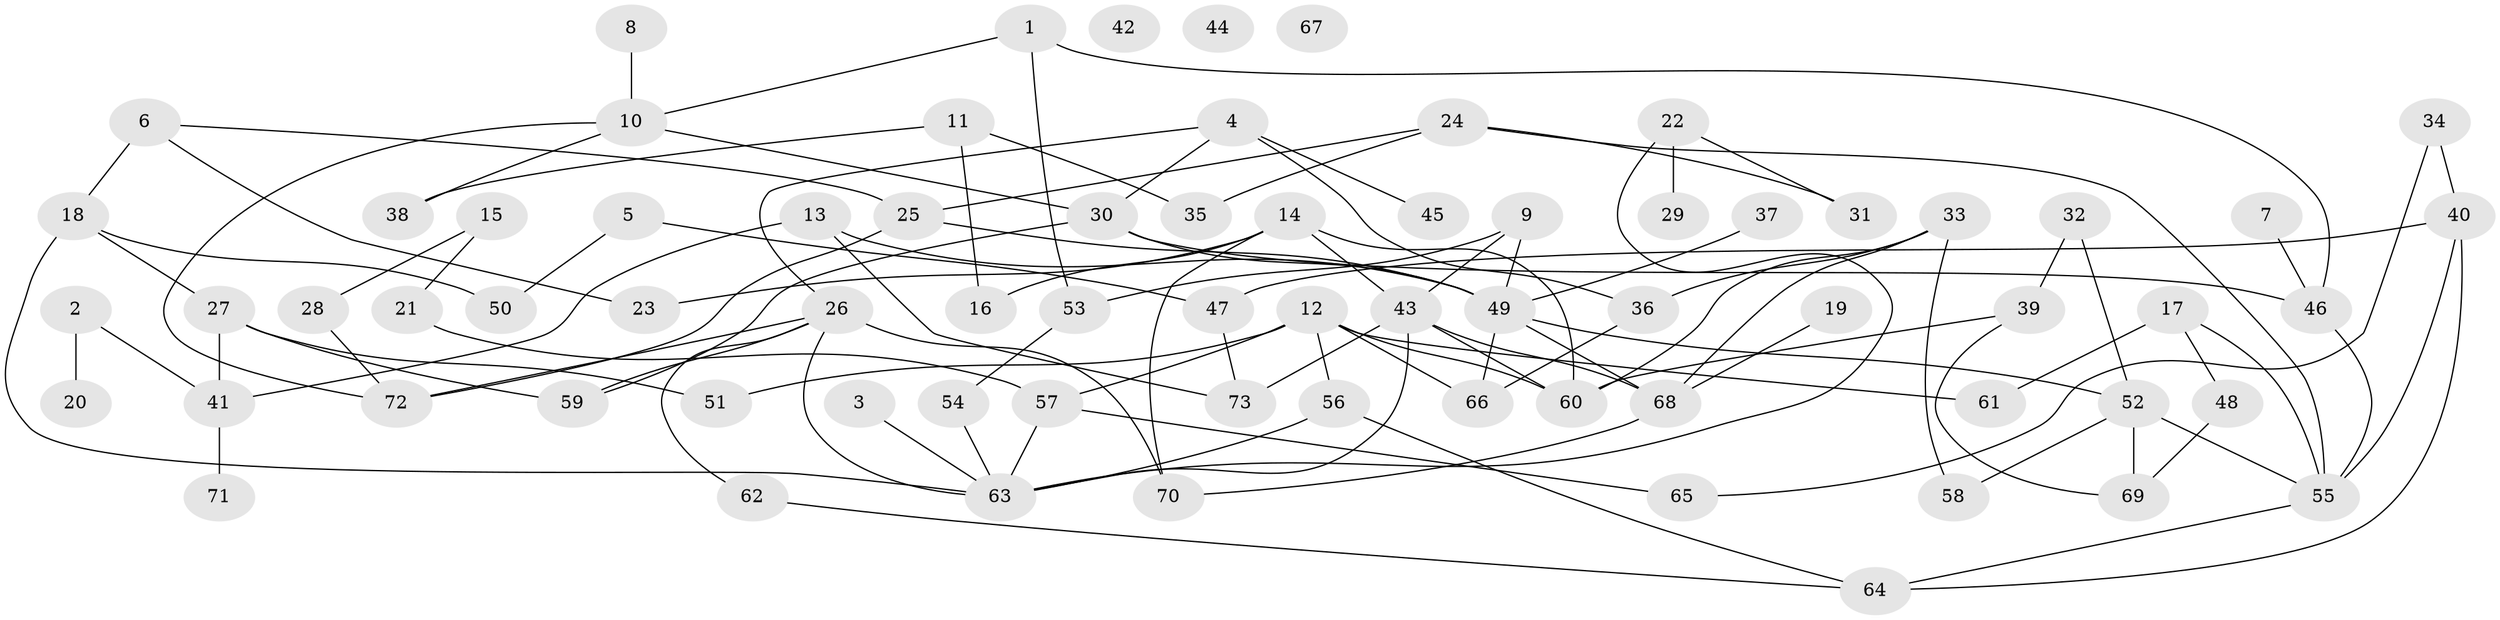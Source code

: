 // coarse degree distribution, {4: 0.2222222222222222, 3: 0.14814814814814814, 2: 0.14814814814814814, 7: 0.1111111111111111, 5: 0.1111111111111111, 8: 0.1111111111111111, 10: 0.037037037037037035, 1: 0.07407407407407407, 6: 0.037037037037037035}
// Generated by graph-tools (version 1.1) at 2025/35/03/04/25 23:35:54]
// undirected, 73 vertices, 109 edges
graph export_dot {
  node [color=gray90,style=filled];
  1;
  2;
  3;
  4;
  5;
  6;
  7;
  8;
  9;
  10;
  11;
  12;
  13;
  14;
  15;
  16;
  17;
  18;
  19;
  20;
  21;
  22;
  23;
  24;
  25;
  26;
  27;
  28;
  29;
  30;
  31;
  32;
  33;
  34;
  35;
  36;
  37;
  38;
  39;
  40;
  41;
  42;
  43;
  44;
  45;
  46;
  47;
  48;
  49;
  50;
  51;
  52;
  53;
  54;
  55;
  56;
  57;
  58;
  59;
  60;
  61;
  62;
  63;
  64;
  65;
  66;
  67;
  68;
  69;
  70;
  71;
  72;
  73;
  1 -- 10;
  1 -- 46;
  1 -- 53;
  2 -- 20;
  2 -- 41;
  3 -- 63;
  4 -- 26;
  4 -- 30;
  4 -- 36;
  4 -- 45;
  5 -- 47;
  5 -- 50;
  6 -- 18;
  6 -- 23;
  6 -- 25;
  7 -- 46;
  8 -- 10;
  9 -- 43;
  9 -- 49;
  9 -- 53;
  10 -- 30;
  10 -- 38;
  10 -- 72;
  11 -- 16;
  11 -- 35;
  11 -- 38;
  12 -- 51;
  12 -- 56;
  12 -- 57;
  12 -- 60;
  12 -- 61;
  12 -- 66;
  13 -- 41;
  13 -- 49;
  13 -- 73;
  14 -- 16;
  14 -- 23;
  14 -- 43;
  14 -- 60;
  14 -- 70;
  15 -- 21;
  15 -- 28;
  17 -- 48;
  17 -- 55;
  17 -- 61;
  18 -- 27;
  18 -- 50;
  18 -- 63;
  19 -- 68;
  21 -- 57;
  22 -- 29;
  22 -- 31;
  22 -- 63;
  24 -- 25;
  24 -- 31;
  24 -- 35;
  24 -- 55;
  25 -- 49;
  25 -- 72;
  26 -- 59;
  26 -- 62;
  26 -- 63;
  26 -- 70;
  26 -- 72;
  27 -- 41;
  27 -- 51;
  27 -- 59;
  28 -- 72;
  30 -- 46;
  30 -- 49;
  30 -- 59;
  32 -- 39;
  32 -- 52;
  33 -- 36;
  33 -- 58;
  33 -- 60;
  33 -- 68;
  34 -- 40;
  34 -- 65;
  36 -- 66;
  37 -- 49;
  39 -- 60;
  39 -- 69;
  40 -- 47;
  40 -- 55;
  40 -- 64;
  41 -- 71;
  43 -- 60;
  43 -- 63;
  43 -- 68;
  43 -- 73;
  46 -- 55;
  47 -- 73;
  48 -- 69;
  49 -- 52;
  49 -- 66;
  49 -- 68;
  52 -- 55;
  52 -- 58;
  52 -- 69;
  53 -- 54;
  54 -- 63;
  55 -- 64;
  56 -- 63;
  56 -- 64;
  57 -- 63;
  57 -- 65;
  62 -- 64;
  68 -- 70;
}
